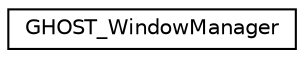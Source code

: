 digraph G
{
  edge [fontname="Helvetica",fontsize="10",labelfontname="Helvetica",labelfontsize="10"];
  node [fontname="Helvetica",fontsize="10",shape=record];
  rankdir=LR;
  Node1 [label="GHOST_WindowManager",height=0.2,width=0.4,color="black", fillcolor="white", style="filled",URL="$dd/dc9/classGHOST__WindowManager.html"];
}
